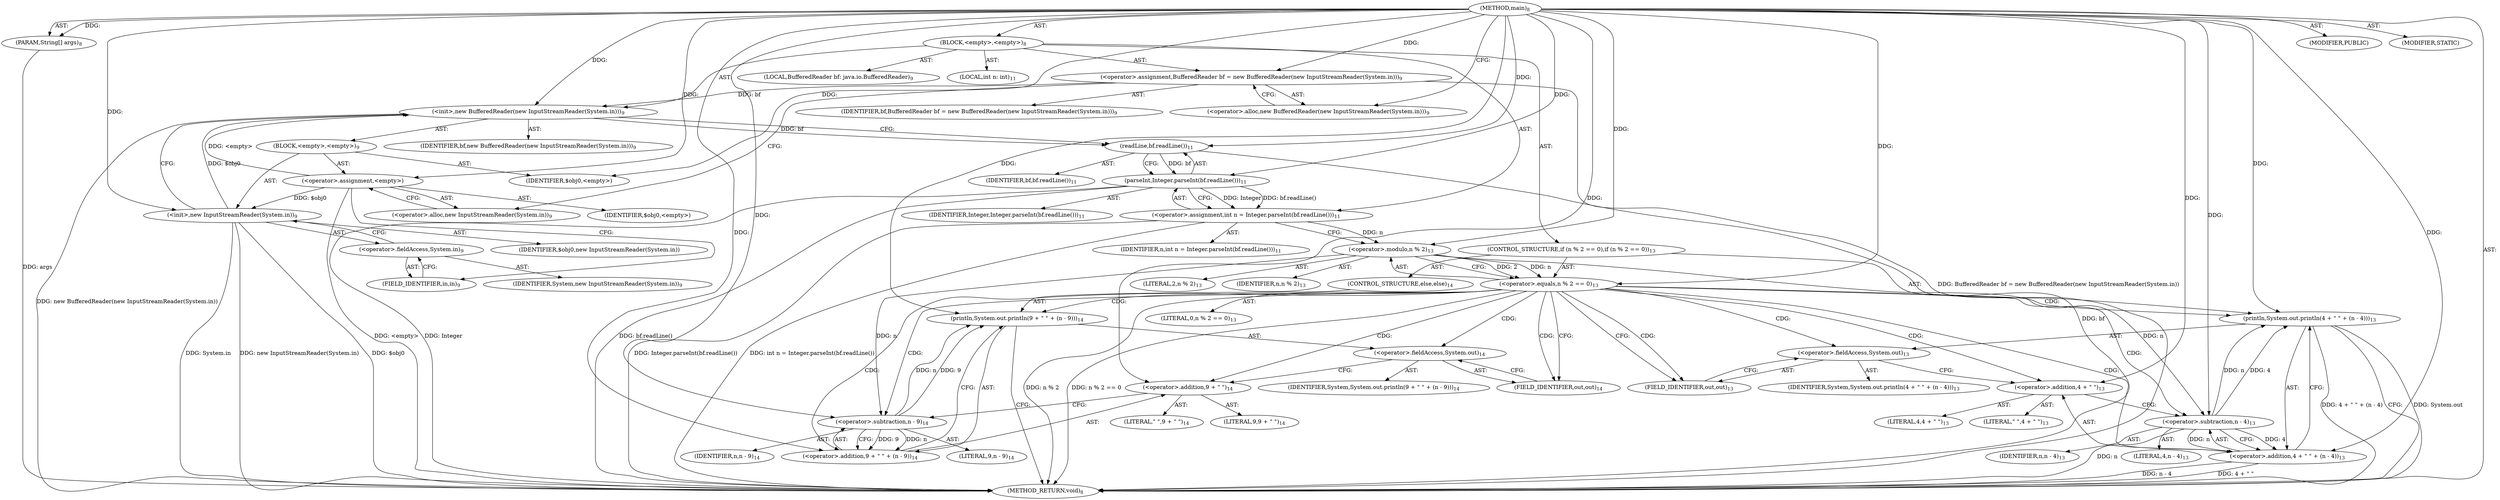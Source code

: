 digraph "main" {  
"19" [label = <(METHOD,main)<SUB>8</SUB>> ]
"20" [label = <(PARAM,String[] args)<SUB>8</SUB>> ]
"21" [label = <(BLOCK,&lt;empty&gt;,&lt;empty&gt;)<SUB>8</SUB>> ]
"4" [label = <(LOCAL,BufferedReader bf: java.io.BufferedReader)<SUB>9</SUB>> ]
"22" [label = <(&lt;operator&gt;.assignment,BufferedReader bf = new BufferedReader(new InputStreamReader(System.in)))<SUB>9</SUB>> ]
"23" [label = <(IDENTIFIER,bf,BufferedReader bf = new BufferedReader(new InputStreamReader(System.in)))<SUB>9</SUB>> ]
"24" [label = <(&lt;operator&gt;.alloc,new BufferedReader(new InputStreamReader(System.in)))<SUB>9</SUB>> ]
"25" [label = <(&lt;init&gt;,new BufferedReader(new InputStreamReader(System.in)))<SUB>9</SUB>> ]
"3" [label = <(IDENTIFIER,bf,new BufferedReader(new InputStreamReader(System.in)))<SUB>9</SUB>> ]
"26" [label = <(BLOCK,&lt;empty&gt;,&lt;empty&gt;)<SUB>9</SUB>> ]
"27" [label = <(&lt;operator&gt;.assignment,&lt;empty&gt;)> ]
"28" [label = <(IDENTIFIER,$obj0,&lt;empty&gt;)> ]
"29" [label = <(&lt;operator&gt;.alloc,new InputStreamReader(System.in))<SUB>9</SUB>> ]
"30" [label = <(&lt;init&gt;,new InputStreamReader(System.in))<SUB>9</SUB>> ]
"31" [label = <(IDENTIFIER,$obj0,new InputStreamReader(System.in))> ]
"32" [label = <(&lt;operator&gt;.fieldAccess,System.in)<SUB>9</SUB>> ]
"33" [label = <(IDENTIFIER,System,new InputStreamReader(System.in))<SUB>9</SUB>> ]
"34" [label = <(FIELD_IDENTIFIER,in,in)<SUB>9</SUB>> ]
"35" [label = <(IDENTIFIER,$obj0,&lt;empty&gt;)> ]
"36" [label = <(LOCAL,int n: int)<SUB>11</SUB>> ]
"37" [label = <(&lt;operator&gt;.assignment,int n = Integer.parseInt(bf.readLine()))<SUB>11</SUB>> ]
"38" [label = <(IDENTIFIER,n,int n = Integer.parseInt(bf.readLine()))<SUB>11</SUB>> ]
"39" [label = <(parseInt,Integer.parseInt(bf.readLine()))<SUB>11</SUB>> ]
"40" [label = <(IDENTIFIER,Integer,Integer.parseInt(bf.readLine()))<SUB>11</SUB>> ]
"41" [label = <(readLine,bf.readLine())<SUB>11</SUB>> ]
"42" [label = <(IDENTIFIER,bf,bf.readLine())<SUB>11</SUB>> ]
"43" [label = <(CONTROL_STRUCTURE,if (n % 2 == 0),if (n % 2 == 0))<SUB>13</SUB>> ]
"44" [label = <(&lt;operator&gt;.equals,n % 2 == 0)<SUB>13</SUB>> ]
"45" [label = <(&lt;operator&gt;.modulo,n % 2)<SUB>13</SUB>> ]
"46" [label = <(IDENTIFIER,n,n % 2)<SUB>13</SUB>> ]
"47" [label = <(LITERAL,2,n % 2)<SUB>13</SUB>> ]
"48" [label = <(LITERAL,0,n % 2 == 0)<SUB>13</SUB>> ]
"49" [label = <(println,System.out.println(4 + &quot; &quot; + (n - 4)))<SUB>13</SUB>> ]
"50" [label = <(&lt;operator&gt;.fieldAccess,System.out)<SUB>13</SUB>> ]
"51" [label = <(IDENTIFIER,System,System.out.println(4 + &quot; &quot; + (n - 4)))<SUB>13</SUB>> ]
"52" [label = <(FIELD_IDENTIFIER,out,out)<SUB>13</SUB>> ]
"53" [label = <(&lt;operator&gt;.addition,4 + &quot; &quot; + (n - 4))<SUB>13</SUB>> ]
"54" [label = <(&lt;operator&gt;.addition,4 + &quot; &quot;)<SUB>13</SUB>> ]
"55" [label = <(LITERAL,4,4 + &quot; &quot;)<SUB>13</SUB>> ]
"56" [label = <(LITERAL,&quot; &quot;,4 + &quot; &quot;)<SUB>13</SUB>> ]
"57" [label = <(&lt;operator&gt;.subtraction,n - 4)<SUB>13</SUB>> ]
"58" [label = <(IDENTIFIER,n,n - 4)<SUB>13</SUB>> ]
"59" [label = <(LITERAL,4,n - 4)<SUB>13</SUB>> ]
"60" [label = <(CONTROL_STRUCTURE,else,else)<SUB>14</SUB>> ]
"61" [label = <(println,System.out.println(9 + &quot; &quot; + (n - 9)))<SUB>14</SUB>> ]
"62" [label = <(&lt;operator&gt;.fieldAccess,System.out)<SUB>14</SUB>> ]
"63" [label = <(IDENTIFIER,System,System.out.println(9 + &quot; &quot; + (n - 9)))<SUB>14</SUB>> ]
"64" [label = <(FIELD_IDENTIFIER,out,out)<SUB>14</SUB>> ]
"65" [label = <(&lt;operator&gt;.addition,9 + &quot; &quot; + (n - 9))<SUB>14</SUB>> ]
"66" [label = <(&lt;operator&gt;.addition,9 + &quot; &quot;)<SUB>14</SUB>> ]
"67" [label = <(LITERAL,9,9 + &quot; &quot;)<SUB>14</SUB>> ]
"68" [label = <(LITERAL,&quot; &quot;,9 + &quot; &quot;)<SUB>14</SUB>> ]
"69" [label = <(&lt;operator&gt;.subtraction,n - 9)<SUB>14</SUB>> ]
"70" [label = <(IDENTIFIER,n,n - 9)<SUB>14</SUB>> ]
"71" [label = <(LITERAL,9,n - 9)<SUB>14</SUB>> ]
"72" [label = <(MODIFIER,PUBLIC)> ]
"73" [label = <(MODIFIER,STATIC)> ]
"74" [label = <(METHOD_RETURN,void)<SUB>8</SUB>> ]
  "19" -> "20"  [ label = "AST: "] 
  "19" -> "21"  [ label = "AST: "] 
  "19" -> "72"  [ label = "AST: "] 
  "19" -> "73"  [ label = "AST: "] 
  "19" -> "74"  [ label = "AST: "] 
  "21" -> "4"  [ label = "AST: "] 
  "21" -> "22"  [ label = "AST: "] 
  "21" -> "25"  [ label = "AST: "] 
  "21" -> "36"  [ label = "AST: "] 
  "21" -> "37"  [ label = "AST: "] 
  "21" -> "43"  [ label = "AST: "] 
  "22" -> "23"  [ label = "AST: "] 
  "22" -> "24"  [ label = "AST: "] 
  "25" -> "3"  [ label = "AST: "] 
  "25" -> "26"  [ label = "AST: "] 
  "26" -> "27"  [ label = "AST: "] 
  "26" -> "30"  [ label = "AST: "] 
  "26" -> "35"  [ label = "AST: "] 
  "27" -> "28"  [ label = "AST: "] 
  "27" -> "29"  [ label = "AST: "] 
  "30" -> "31"  [ label = "AST: "] 
  "30" -> "32"  [ label = "AST: "] 
  "32" -> "33"  [ label = "AST: "] 
  "32" -> "34"  [ label = "AST: "] 
  "37" -> "38"  [ label = "AST: "] 
  "37" -> "39"  [ label = "AST: "] 
  "39" -> "40"  [ label = "AST: "] 
  "39" -> "41"  [ label = "AST: "] 
  "41" -> "42"  [ label = "AST: "] 
  "43" -> "44"  [ label = "AST: "] 
  "43" -> "49"  [ label = "AST: "] 
  "43" -> "60"  [ label = "AST: "] 
  "44" -> "45"  [ label = "AST: "] 
  "44" -> "48"  [ label = "AST: "] 
  "45" -> "46"  [ label = "AST: "] 
  "45" -> "47"  [ label = "AST: "] 
  "49" -> "50"  [ label = "AST: "] 
  "49" -> "53"  [ label = "AST: "] 
  "50" -> "51"  [ label = "AST: "] 
  "50" -> "52"  [ label = "AST: "] 
  "53" -> "54"  [ label = "AST: "] 
  "53" -> "57"  [ label = "AST: "] 
  "54" -> "55"  [ label = "AST: "] 
  "54" -> "56"  [ label = "AST: "] 
  "57" -> "58"  [ label = "AST: "] 
  "57" -> "59"  [ label = "AST: "] 
  "60" -> "61"  [ label = "AST: "] 
  "61" -> "62"  [ label = "AST: "] 
  "61" -> "65"  [ label = "AST: "] 
  "62" -> "63"  [ label = "AST: "] 
  "62" -> "64"  [ label = "AST: "] 
  "65" -> "66"  [ label = "AST: "] 
  "65" -> "69"  [ label = "AST: "] 
  "66" -> "67"  [ label = "AST: "] 
  "66" -> "68"  [ label = "AST: "] 
  "69" -> "70"  [ label = "AST: "] 
  "69" -> "71"  [ label = "AST: "] 
  "22" -> "29"  [ label = "CFG: "] 
  "25" -> "41"  [ label = "CFG: "] 
  "37" -> "45"  [ label = "CFG: "] 
  "24" -> "22"  [ label = "CFG: "] 
  "39" -> "37"  [ label = "CFG: "] 
  "44" -> "52"  [ label = "CFG: "] 
  "44" -> "64"  [ label = "CFG: "] 
  "49" -> "74"  [ label = "CFG: "] 
  "27" -> "34"  [ label = "CFG: "] 
  "30" -> "25"  [ label = "CFG: "] 
  "41" -> "39"  [ label = "CFG: "] 
  "45" -> "44"  [ label = "CFG: "] 
  "50" -> "54"  [ label = "CFG: "] 
  "53" -> "49"  [ label = "CFG: "] 
  "61" -> "74"  [ label = "CFG: "] 
  "29" -> "27"  [ label = "CFG: "] 
  "32" -> "30"  [ label = "CFG: "] 
  "52" -> "50"  [ label = "CFG: "] 
  "54" -> "57"  [ label = "CFG: "] 
  "57" -> "53"  [ label = "CFG: "] 
  "62" -> "66"  [ label = "CFG: "] 
  "65" -> "61"  [ label = "CFG: "] 
  "34" -> "32"  [ label = "CFG: "] 
  "64" -> "62"  [ label = "CFG: "] 
  "66" -> "69"  [ label = "CFG: "] 
  "69" -> "65"  [ label = "CFG: "] 
  "19" -> "24"  [ label = "CFG: "] 
  "20" -> "74"  [ label = "DDG: args"] 
  "22" -> "74"  [ label = "DDG: BufferedReader bf = new BufferedReader(new InputStreamReader(System.in))"] 
  "27" -> "74"  [ label = "DDG: &lt;empty&gt;"] 
  "30" -> "74"  [ label = "DDG: $obj0"] 
  "30" -> "74"  [ label = "DDG: System.in"] 
  "30" -> "74"  [ label = "DDG: new InputStreamReader(System.in)"] 
  "25" -> "74"  [ label = "DDG: new BufferedReader(new InputStreamReader(System.in))"] 
  "41" -> "74"  [ label = "DDG: bf"] 
  "39" -> "74"  [ label = "DDG: bf.readLine()"] 
  "37" -> "74"  [ label = "DDG: Integer.parseInt(bf.readLine())"] 
  "37" -> "74"  [ label = "DDG: int n = Integer.parseInt(bf.readLine())"] 
  "44" -> "74"  [ label = "DDG: n % 2"] 
  "44" -> "74"  [ label = "DDG: n % 2 == 0"] 
  "49" -> "74"  [ label = "DDG: System.out"] 
  "53" -> "74"  [ label = "DDG: 4 + &quot; &quot;"] 
  "57" -> "74"  [ label = "DDG: n"] 
  "53" -> "74"  [ label = "DDG: n - 4"] 
  "49" -> "74"  [ label = "DDG: 4 + &quot; &quot; + (n - 4)"] 
  "39" -> "74"  [ label = "DDG: Integer"] 
  "19" -> "20"  [ label = "DDG: "] 
  "19" -> "22"  [ label = "DDG: "] 
  "39" -> "37"  [ label = "DDG: Integer"] 
  "39" -> "37"  [ label = "DDG: bf.readLine()"] 
  "22" -> "25"  [ label = "DDG: bf"] 
  "19" -> "25"  [ label = "DDG: "] 
  "27" -> "25"  [ label = "DDG: &lt;empty&gt;"] 
  "30" -> "25"  [ label = "DDG: $obj0"] 
  "19" -> "27"  [ label = "DDG: "] 
  "19" -> "35"  [ label = "DDG: "] 
  "19" -> "39"  [ label = "DDG: "] 
  "41" -> "39"  [ label = "DDG: bf"] 
  "45" -> "44"  [ label = "DDG: n"] 
  "45" -> "44"  [ label = "DDG: 2"] 
  "19" -> "44"  [ label = "DDG: "] 
  "19" -> "49"  [ label = "DDG: "] 
  "57" -> "49"  [ label = "DDG: n"] 
  "57" -> "49"  [ label = "DDG: 4"] 
  "27" -> "30"  [ label = "DDG: $obj0"] 
  "19" -> "30"  [ label = "DDG: "] 
  "25" -> "41"  [ label = "DDG: bf"] 
  "19" -> "41"  [ label = "DDG: "] 
  "37" -> "45"  [ label = "DDG: n"] 
  "19" -> "45"  [ label = "DDG: "] 
  "19" -> "53"  [ label = "DDG: "] 
  "57" -> "53"  [ label = "DDG: n"] 
  "57" -> "53"  [ label = "DDG: 4"] 
  "19" -> "61"  [ label = "DDG: "] 
  "69" -> "61"  [ label = "DDG: n"] 
  "69" -> "61"  [ label = "DDG: 9"] 
  "19" -> "54"  [ label = "DDG: "] 
  "45" -> "57"  [ label = "DDG: n"] 
  "19" -> "57"  [ label = "DDG: "] 
  "19" -> "65"  [ label = "DDG: "] 
  "69" -> "65"  [ label = "DDG: n"] 
  "69" -> "65"  [ label = "DDG: 9"] 
  "19" -> "66"  [ label = "DDG: "] 
  "45" -> "69"  [ label = "DDG: n"] 
  "19" -> "69"  [ label = "DDG: "] 
  "44" -> "49"  [ label = "CDG: "] 
  "44" -> "61"  [ label = "CDG: "] 
  "44" -> "65"  [ label = "CDG: "] 
  "44" -> "50"  [ label = "CDG: "] 
  "44" -> "64"  [ label = "CDG: "] 
  "44" -> "57"  [ label = "CDG: "] 
  "44" -> "66"  [ label = "CDG: "] 
  "44" -> "52"  [ label = "CDG: "] 
  "44" -> "53"  [ label = "CDG: "] 
  "44" -> "69"  [ label = "CDG: "] 
  "44" -> "54"  [ label = "CDG: "] 
  "44" -> "62"  [ label = "CDG: "] 
}
